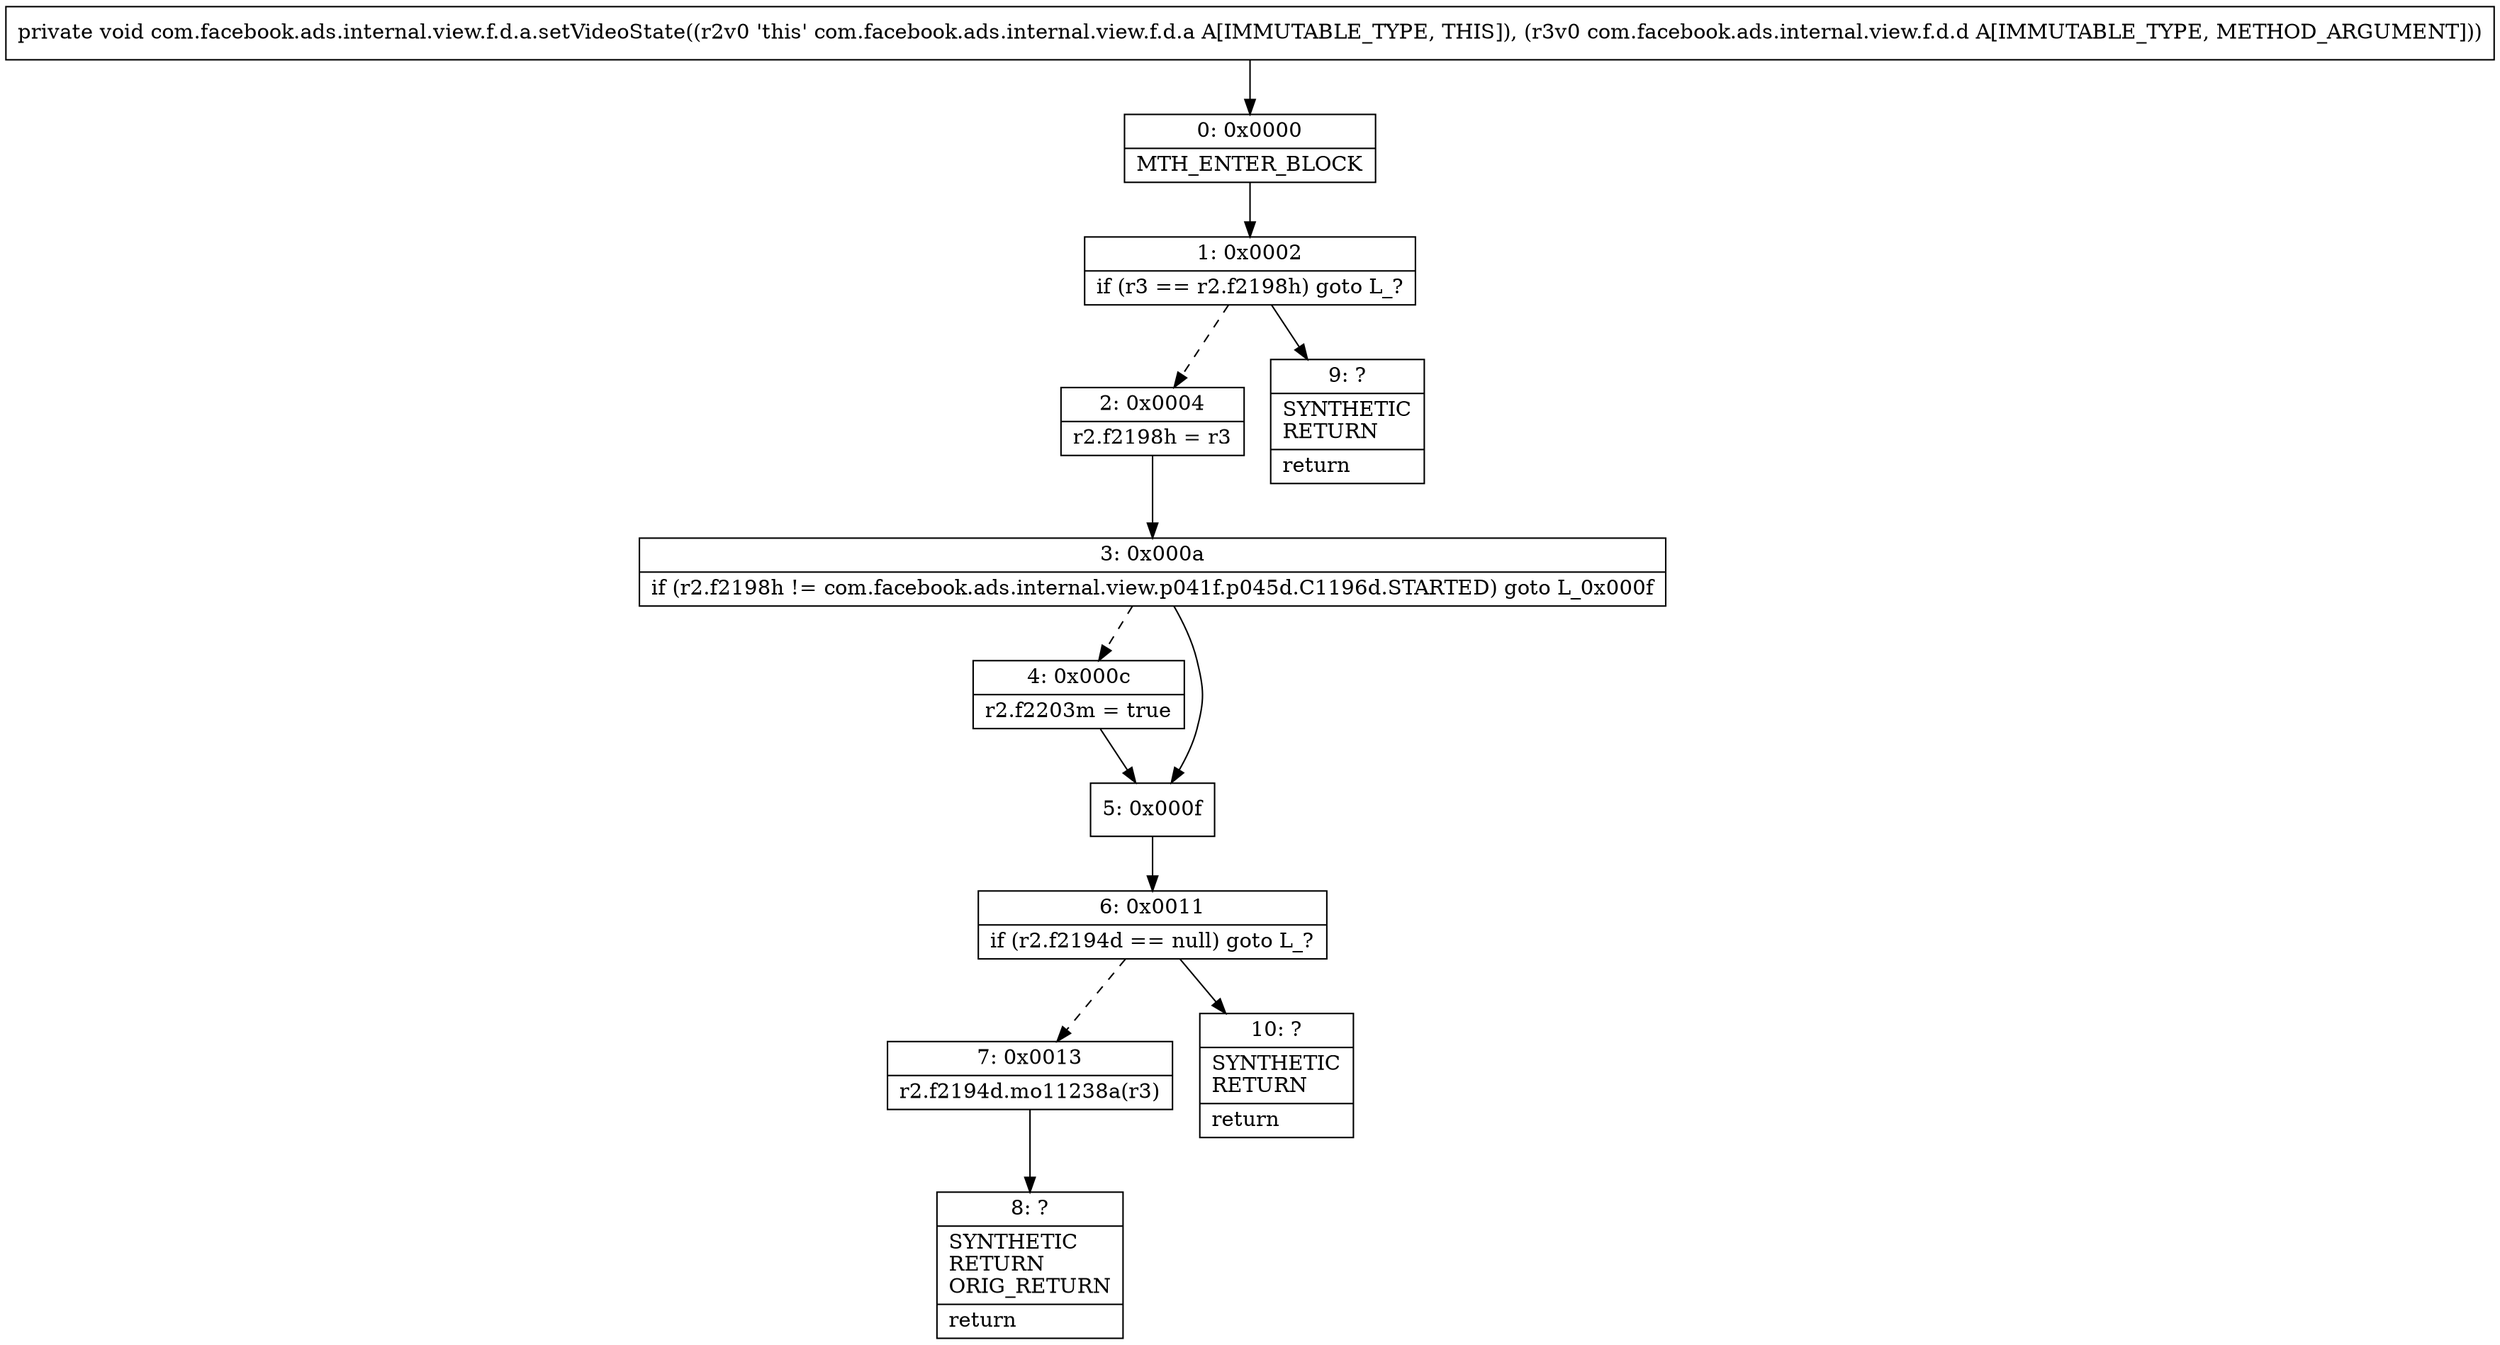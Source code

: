 digraph "CFG forcom.facebook.ads.internal.view.f.d.a.setVideoState(Lcom\/facebook\/ads\/internal\/view\/f\/d\/d;)V" {
Node_0 [shape=record,label="{0\:\ 0x0000|MTH_ENTER_BLOCK\l}"];
Node_1 [shape=record,label="{1\:\ 0x0002|if (r3 == r2.f2198h) goto L_?\l}"];
Node_2 [shape=record,label="{2\:\ 0x0004|r2.f2198h = r3\l}"];
Node_3 [shape=record,label="{3\:\ 0x000a|if (r2.f2198h != com.facebook.ads.internal.view.p041f.p045d.C1196d.STARTED) goto L_0x000f\l}"];
Node_4 [shape=record,label="{4\:\ 0x000c|r2.f2203m = true\l}"];
Node_5 [shape=record,label="{5\:\ 0x000f}"];
Node_6 [shape=record,label="{6\:\ 0x0011|if (r2.f2194d == null) goto L_?\l}"];
Node_7 [shape=record,label="{7\:\ 0x0013|r2.f2194d.mo11238a(r3)\l}"];
Node_8 [shape=record,label="{8\:\ ?|SYNTHETIC\lRETURN\lORIG_RETURN\l|return\l}"];
Node_9 [shape=record,label="{9\:\ ?|SYNTHETIC\lRETURN\l|return\l}"];
Node_10 [shape=record,label="{10\:\ ?|SYNTHETIC\lRETURN\l|return\l}"];
MethodNode[shape=record,label="{private void com.facebook.ads.internal.view.f.d.a.setVideoState((r2v0 'this' com.facebook.ads.internal.view.f.d.a A[IMMUTABLE_TYPE, THIS]), (r3v0 com.facebook.ads.internal.view.f.d.d A[IMMUTABLE_TYPE, METHOD_ARGUMENT])) }"];
MethodNode -> Node_0;
Node_0 -> Node_1;
Node_1 -> Node_2[style=dashed];
Node_1 -> Node_9;
Node_2 -> Node_3;
Node_3 -> Node_4[style=dashed];
Node_3 -> Node_5;
Node_4 -> Node_5;
Node_5 -> Node_6;
Node_6 -> Node_7[style=dashed];
Node_6 -> Node_10;
Node_7 -> Node_8;
}

